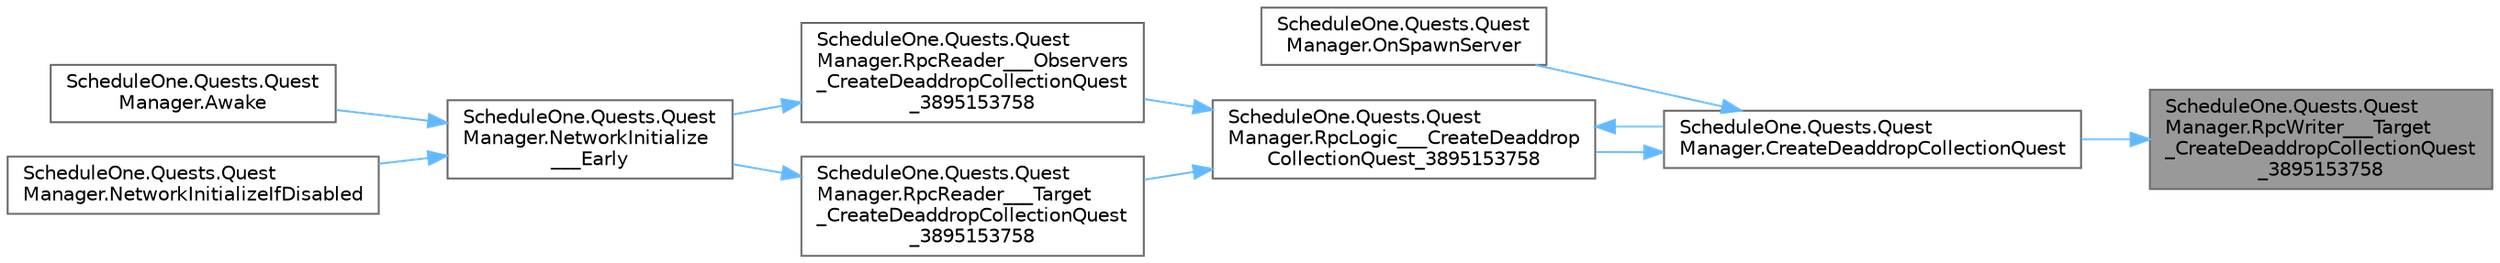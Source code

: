 digraph "ScheduleOne.Quests.QuestManager.RpcWriter___Target_CreateDeaddropCollectionQuest_3895153758"
{
 // LATEX_PDF_SIZE
  bgcolor="transparent";
  edge [fontname=Helvetica,fontsize=10,labelfontname=Helvetica,labelfontsize=10];
  node [fontname=Helvetica,fontsize=10,shape=box,height=0.2,width=0.4];
  rankdir="RL";
  Node1 [id="Node000001",label="ScheduleOne.Quests.Quest\lManager.RpcWriter___Target\l_CreateDeaddropCollectionQuest\l_3895153758",height=0.2,width=0.4,color="gray40", fillcolor="grey60", style="filled", fontcolor="black",tooltip=" "];
  Node1 -> Node2 [id="edge1_Node000001_Node000002",dir="back",color="steelblue1",style="solid",tooltip=" "];
  Node2 [id="Node000002",label="ScheduleOne.Quests.Quest\lManager.CreateDeaddropCollectionQuest",height=0.2,width=0.4,color="grey40", fillcolor="white", style="filled",URL="$class_schedule_one_1_1_quests_1_1_quest_manager.html#a6b70d0873863393eaae3be9cd1dea503",tooltip=" "];
  Node2 -> Node3 [id="edge2_Node000002_Node000003",dir="back",color="steelblue1",style="solid",tooltip=" "];
  Node3 [id="Node000003",label="ScheduleOne.Quests.Quest\lManager.OnSpawnServer",height=0.2,width=0.4,color="grey40", fillcolor="white", style="filled",URL="$class_schedule_one_1_1_quests_1_1_quest_manager.html#a125a1beae845924e8ffcf2f6c7227c4e",tooltip=" "];
  Node2 -> Node4 [id="edge3_Node000002_Node000004",dir="back",color="steelblue1",style="solid",tooltip=" "];
  Node4 [id="Node000004",label="ScheduleOne.Quests.Quest\lManager.RpcLogic___CreateDeaddrop\lCollectionQuest_3895153758",height=0.2,width=0.4,color="grey40", fillcolor="white", style="filled",URL="$class_schedule_one_1_1_quests_1_1_quest_manager.html#a3b5377b982ebe01f75d871c9e069cc13",tooltip=" "];
  Node4 -> Node2 [id="edge4_Node000004_Node000002",dir="back",color="steelblue1",style="solid",tooltip=" "];
  Node4 -> Node5 [id="edge5_Node000004_Node000005",dir="back",color="steelblue1",style="solid",tooltip=" "];
  Node5 [id="Node000005",label="ScheduleOne.Quests.Quest\lManager.RpcReader___Observers\l_CreateDeaddropCollectionQuest\l_3895153758",height=0.2,width=0.4,color="grey40", fillcolor="white", style="filled",URL="$class_schedule_one_1_1_quests_1_1_quest_manager.html#a0f0d12c4ca443311e49ae273ca6db370",tooltip=" "];
  Node5 -> Node6 [id="edge6_Node000005_Node000006",dir="back",color="steelblue1",style="solid",tooltip=" "];
  Node6 [id="Node000006",label="ScheduleOne.Quests.Quest\lManager.NetworkInitialize\l___Early",height=0.2,width=0.4,color="grey40", fillcolor="white", style="filled",URL="$class_schedule_one_1_1_quests_1_1_quest_manager.html#a66fcde9b07ce5fb67d1f2c60f7abf11e",tooltip=" "];
  Node6 -> Node7 [id="edge7_Node000006_Node000007",dir="back",color="steelblue1",style="solid",tooltip=" "];
  Node7 [id="Node000007",label="ScheduleOne.Quests.Quest\lManager.Awake",height=0.2,width=0.4,color="grey40", fillcolor="white", style="filled",URL="$class_schedule_one_1_1_quests_1_1_quest_manager.html#a12b527d82675133d3ff91b2189a24959",tooltip=" "];
  Node6 -> Node8 [id="edge8_Node000006_Node000008",dir="back",color="steelblue1",style="solid",tooltip=" "];
  Node8 [id="Node000008",label="ScheduleOne.Quests.Quest\lManager.NetworkInitializeIfDisabled",height=0.2,width=0.4,color="grey40", fillcolor="white", style="filled",URL="$class_schedule_one_1_1_quests_1_1_quest_manager.html#a30f476cf7bcb946b62f1a22aa7d06390",tooltip=" "];
  Node4 -> Node9 [id="edge9_Node000004_Node000009",dir="back",color="steelblue1",style="solid",tooltip=" "];
  Node9 [id="Node000009",label="ScheduleOne.Quests.Quest\lManager.RpcReader___Target\l_CreateDeaddropCollectionQuest\l_3895153758",height=0.2,width=0.4,color="grey40", fillcolor="white", style="filled",URL="$class_schedule_one_1_1_quests_1_1_quest_manager.html#a30219586cd8643356e9f711238bcccd0",tooltip=" "];
  Node9 -> Node6 [id="edge10_Node000009_Node000006",dir="back",color="steelblue1",style="solid",tooltip=" "];
}
